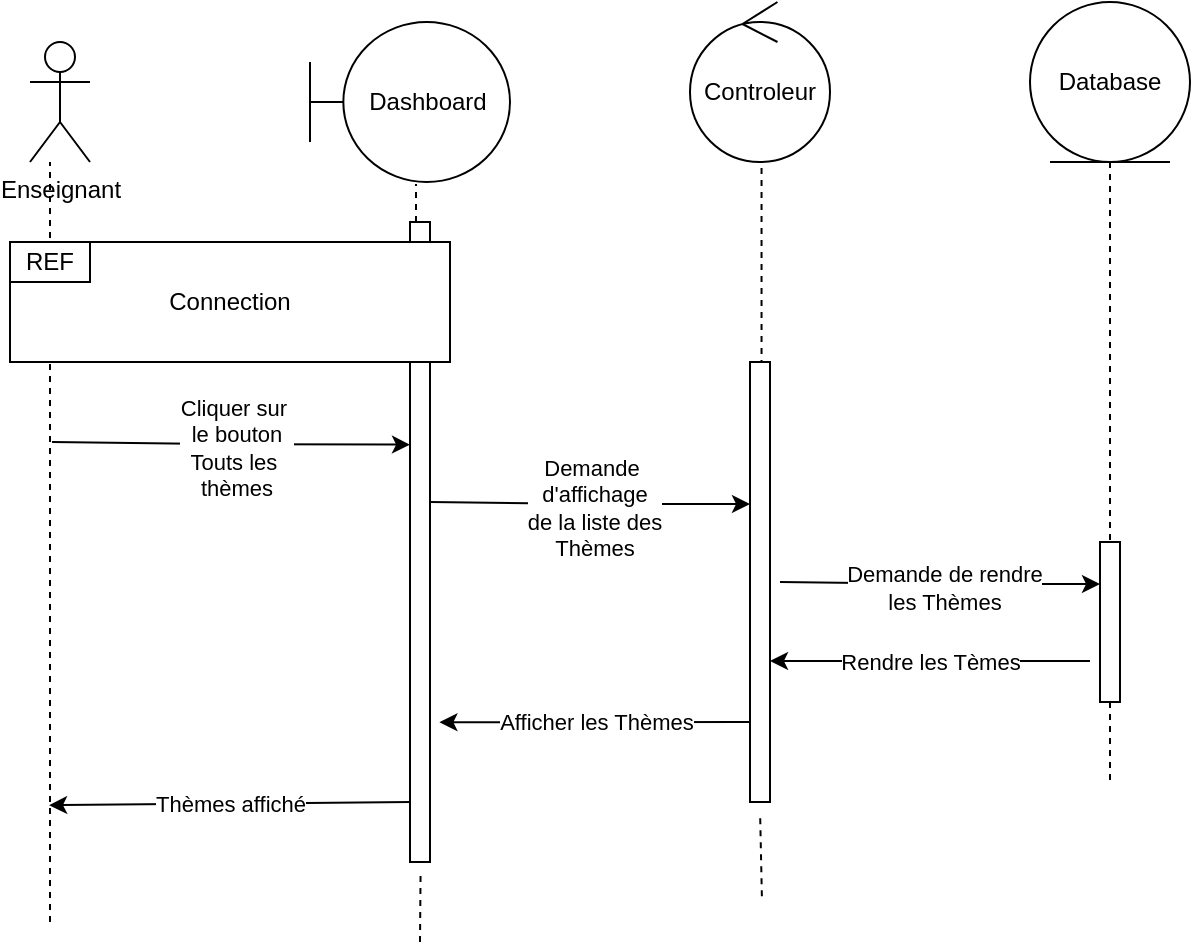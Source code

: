 <mxfile version="17.1.0" type="github"><diagram id="kgpKYQtTHZ0yAKxKKP6v" name="Page-1"><mxGraphModel dx="1038" dy="579" grid="1" gridSize="10" guides="1" tooltips="1" connect="1" arrows="1" fold="1" page="1" pageScale="1" pageWidth="850" pageHeight="1100" math="0" shadow="0"><root><mxCell id="0"/><mxCell id="1" parent="0"/><mxCell id="2RqecVdCljDjrjuPHwnQ-671" value="Dashboard" style="shape=umlBoundary;whiteSpace=wrap;html=1;" parent="1" vertex="1"><mxGeometry x="250" y="70" width="100" height="80" as="geometry"/></mxCell><mxCell id="2RqecVdCljDjrjuPHwnQ-672" value="Database" style="ellipse;shape=umlEntity;whiteSpace=wrap;html=1;" parent="1" vertex="1"><mxGeometry x="610" y="60" width="80" height="80" as="geometry"/></mxCell><mxCell id="2RqecVdCljDjrjuPHwnQ-673" value="Controleur" style="ellipse;shape=umlControl;whiteSpace=wrap;html=1;" parent="1" vertex="1"><mxGeometry x="440" y="60" width="70" height="80" as="geometry"/></mxCell><mxCell id="2RqecVdCljDjrjuPHwnQ-674" value="Enseignant" style="shape=umlActor;verticalLabelPosition=bottom;verticalAlign=top;html=1;" parent="1" vertex="1"><mxGeometry x="110" y="80" width="30" height="60" as="geometry"/></mxCell><mxCell id="2RqecVdCljDjrjuPHwnQ-676" value="" style="endArrow=none;dashed=1;html=1;rounded=0;exitX=0.511;exitY=1.037;exitDx=0;exitDy=0;exitPerimeter=0;startArrow=none;" parent="1" source="2RqecVdCljDjrjuPHwnQ-694" edge="1"><mxGeometry width="50" height="50" relative="1" as="geometry"><mxPoint x="319.4" y="163.44" as="sourcePoint"/><mxPoint x="476" y="510" as="targetPoint"/></mxGeometry></mxCell><mxCell id="2RqecVdCljDjrjuPHwnQ-677" value="" style="endArrow=none;dashed=1;html=1;rounded=0;exitX=0.5;exitY=1;exitDx=0;exitDy=0;startArrow=none;" parent="1" source="7g0b0Kq1w9IPp-m6tUGK-23" edge="1"><mxGeometry width="50" height="50" relative="1" as="geometry"><mxPoint x="329.4" y="173.44" as="sourcePoint"/><mxPoint x="650" y="450" as="targetPoint"/></mxGeometry></mxCell><mxCell id="2RqecVdCljDjrjuPHwnQ-680" value="" style="endArrow=none;dashed=1;html=1;rounded=0;" parent="1" edge="1"><mxGeometry width="50" height="50" relative="1" as="geometry"><mxPoint x="120" y="520" as="sourcePoint"/><mxPoint x="120" y="140" as="targetPoint"/></mxGeometry></mxCell><mxCell id="2RqecVdCljDjrjuPHwnQ-687" value="" style="endArrow=classic;html=1;rounded=0;entryX=-0.05;entryY=0.571;entryDx=0;entryDy=0;entryPerimeter=0;" parent="1" edge="1"><mxGeometry relative="1" as="geometry"><mxPoint x="121" y="280" as="sourcePoint"/><mxPoint x="300" y="281.33" as="targetPoint"/><Array as="points"><mxPoint x="201" y="281"/></Array></mxGeometry></mxCell><mxCell id="2RqecVdCljDjrjuPHwnQ-693" value="Cliquer sur&amp;nbsp;&lt;br&gt;le bouton&lt;br&gt;Touts les&amp;nbsp;&lt;br&gt;thèmes" style="edgeLabel;html=1;align=center;verticalAlign=middle;resizable=0;points=[];" parent="2RqecVdCljDjrjuPHwnQ-687" vertex="1" connectable="0"><mxGeometry x="0.028" y="-2" relative="1" as="geometry"><mxPoint as="offset"/></mxGeometry></mxCell><mxCell id="2RqecVdCljDjrjuPHwnQ-694" value="" style="html=1;points=[];perimeter=orthogonalPerimeter;" parent="1" vertex="1"><mxGeometry x="470" y="240" width="10" height="220" as="geometry"/></mxCell><mxCell id="2RqecVdCljDjrjuPHwnQ-695" value="" style="endArrow=none;dashed=1;html=1;rounded=0;exitX=0.511;exitY=1.037;exitDx=0;exitDy=0;exitPerimeter=0;" parent="1" source="2RqecVdCljDjrjuPHwnQ-673" target="2RqecVdCljDjrjuPHwnQ-694" edge="1"><mxGeometry width="50" height="50" relative="1" as="geometry"><mxPoint x="475.77" y="142.96" as="sourcePoint"/><mxPoint x="476" y="550" as="targetPoint"/></mxGeometry></mxCell><mxCell id="2RqecVdCljDjrjuPHwnQ-698" value="" style="endArrow=none;dashed=1;html=1;rounded=0;entryX=0.53;entryY=1.013;entryDx=0;entryDy=0;entryPerimeter=0;startArrow=none;" parent="1" source="2RqecVdCljDjrjuPHwnQ-696" target="2RqecVdCljDjrjuPHwnQ-671" edge="1"><mxGeometry width="50" height="50" relative="1" as="geometry"><mxPoint x="304.5" y="570" as="sourcePoint"/><mxPoint x="304.5" y="160" as="targetPoint"/></mxGeometry></mxCell><mxCell id="2RqecVdCljDjrjuPHwnQ-696" value="" style="html=1;points=[];perimeter=orthogonalPerimeter;" parent="1" vertex="1"><mxGeometry x="300" y="170" width="10" height="320" as="geometry"/></mxCell><mxCell id="2RqecVdCljDjrjuPHwnQ-699" value="" style="endArrow=none;dashed=1;html=1;rounded=0;entryX=0.53;entryY=1.013;entryDx=0;entryDy=0;entryPerimeter=0;" parent="1" target="2RqecVdCljDjrjuPHwnQ-696" edge="1"><mxGeometry width="50" height="50" relative="1" as="geometry"><mxPoint x="305" y="530" as="sourcePoint"/><mxPoint x="303" y="151.04" as="targetPoint"/></mxGeometry></mxCell><mxCell id="2RqecVdCljDjrjuPHwnQ-700" value="Connection" style="rounded=0;whiteSpace=wrap;html=1;" parent="1" vertex="1"><mxGeometry x="100" y="180" width="220" height="60" as="geometry"/></mxCell><mxCell id="2RqecVdCljDjrjuPHwnQ-701" value="REF" style="rounded=0;whiteSpace=wrap;html=1;" parent="1" vertex="1"><mxGeometry x="100" y="180" width="40" height="20" as="geometry"/></mxCell><mxCell id="7g0b0Kq1w9IPp-m6tUGK-1" value="" style="endArrow=classic;html=1;rounded=0;" parent="1" edge="1"><mxGeometry relative="1" as="geometry"><mxPoint x="310" y="310" as="sourcePoint"/><mxPoint x="470" y="311" as="targetPoint"/><Array as="points"><mxPoint x="390" y="311"/></Array></mxGeometry></mxCell><mxCell id="7g0b0Kq1w9IPp-m6tUGK-2" value="Demande&amp;nbsp;&lt;br&gt;d'affichage&lt;br&gt;de la liste des&lt;br&gt;Thèmes" style="edgeLabel;html=1;align=center;verticalAlign=middle;resizable=0;points=[];" parent="7g0b0Kq1w9IPp-m6tUGK-1" vertex="1" connectable="0"><mxGeometry x="0.028" y="-2" relative="1" as="geometry"><mxPoint as="offset"/></mxGeometry></mxCell><mxCell id="7g0b0Kq1w9IPp-m6tUGK-21" value="" style="endArrow=classic;html=1;rounded=0;" parent="1" edge="1"><mxGeometry relative="1" as="geometry"><mxPoint x="485" y="350" as="sourcePoint"/><mxPoint x="645" y="351" as="targetPoint"/><Array as="points"><mxPoint x="565" y="351"/></Array></mxGeometry></mxCell><mxCell id="7g0b0Kq1w9IPp-m6tUGK-22" value="Demande de rendre&lt;br&gt;les Thèmes" style="edgeLabel;html=1;align=center;verticalAlign=middle;resizable=0;points=[];" parent="7g0b0Kq1w9IPp-m6tUGK-21" vertex="1" connectable="0"><mxGeometry x="0.028" y="-2" relative="1" as="geometry"><mxPoint as="offset"/></mxGeometry></mxCell><mxCell id="7g0b0Kq1w9IPp-m6tUGK-23" value="" style="html=1;points=[];perimeter=orthogonalPerimeter;" parent="1" vertex="1"><mxGeometry x="645" y="330" width="10" height="80" as="geometry"/></mxCell><mxCell id="7g0b0Kq1w9IPp-m6tUGK-24" value="" style="endArrow=none;dashed=1;html=1;rounded=0;exitX=0.5;exitY=1;exitDx=0;exitDy=0;" parent="1" source="2RqecVdCljDjrjuPHwnQ-672" target="7g0b0Kq1w9IPp-m6tUGK-23" edge="1"><mxGeometry width="50" height="50" relative="1" as="geometry"><mxPoint x="650" y="140" as="sourcePoint"/><mxPoint x="650" y="550" as="targetPoint"/></mxGeometry></mxCell><mxCell id="7g0b0Kq1w9IPp-m6tUGK-25" value="" style="endArrow=classic;html=1;rounded=0;" parent="1" edge="1"><mxGeometry relative="1" as="geometry"><mxPoint x="640" y="389.5" as="sourcePoint"/><mxPoint x="480" y="389.5" as="targetPoint"/><Array as="points"/></mxGeometry></mxCell><mxCell id="7g0b0Kq1w9IPp-m6tUGK-26" value="Rendre les Tèmes" style="edgeLabel;resizable=0;html=1;align=center;verticalAlign=middle;" parent="7g0b0Kq1w9IPp-m6tUGK-25" connectable="0" vertex="1"><mxGeometry relative="1" as="geometry"/></mxCell><mxCell id="7g0b0Kq1w9IPp-m6tUGK-27" value="" style="endArrow=classic;html=1;rounded=0;exitX=-0.159;exitY=0.533;exitDx=0;exitDy=0;exitPerimeter=0;entryX=1.312;entryY=0.742;entryDx=0;entryDy=0;entryPerimeter=0;" parent="1" edge="1"><mxGeometry relative="1" as="geometry"><mxPoint x="470.0" y="420.0" as="sourcePoint"/><mxPoint x="314.71" y="420.12" as="targetPoint"/><Array as="points"/></mxGeometry></mxCell><mxCell id="7g0b0Kq1w9IPp-m6tUGK-28" value="Afficher les Thèmes" style="edgeLabel;resizable=0;html=1;align=center;verticalAlign=middle;" parent="7g0b0Kq1w9IPp-m6tUGK-27" connectable="0" vertex="1"><mxGeometry relative="1" as="geometry"/></mxCell><mxCell id="7g0b0Kq1w9IPp-m6tUGK-29" value="" style="endArrow=classic;html=1;rounded=0;exitX=0.088;exitY=0.968;exitDx=0;exitDy=0;exitPerimeter=0;entryX=1.312;entryY=0.742;entryDx=0;entryDy=0;entryPerimeter=0;" parent="1" edge="1"><mxGeometry relative="1" as="geometry"><mxPoint x="300.44" y="460" as="sourcePoint"/><mxPoint x="119.56" y="461.6" as="targetPoint"/><Array as="points"/></mxGeometry></mxCell><mxCell id="7g0b0Kq1w9IPp-m6tUGK-30" value="Thèmes affiché" style="edgeLabel;resizable=0;html=1;align=center;verticalAlign=middle;" parent="7g0b0Kq1w9IPp-m6tUGK-29" connectable="0" vertex="1"><mxGeometry relative="1" as="geometry"/></mxCell></root></mxGraphModel></diagram></mxfile>